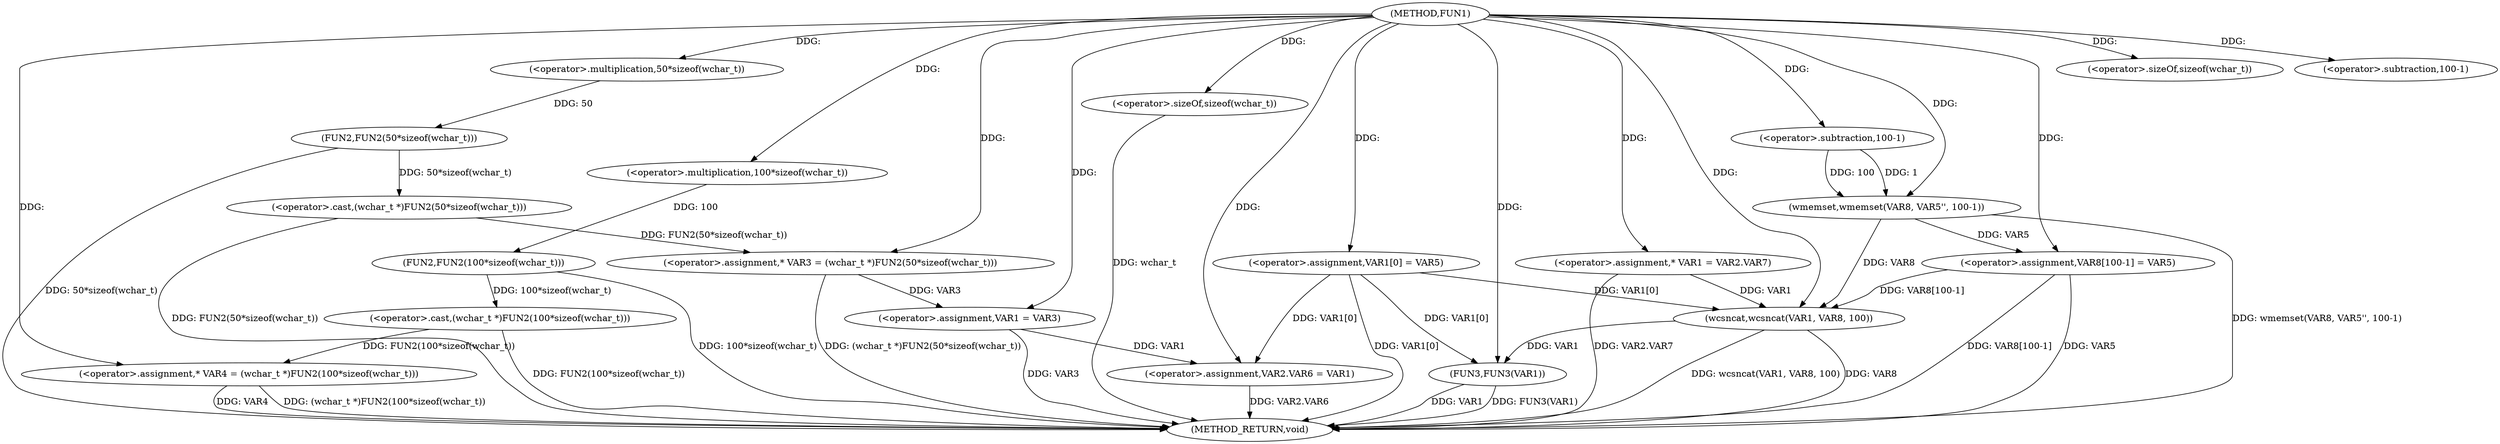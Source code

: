 digraph FUN1 {  
"1000100" [label = "(METHOD,FUN1)" ]
"1000165" [label = "(METHOD_RETURN,void)" ]
"1000105" [label = "(<operator>.assignment,* VAR3 = (wchar_t *)FUN2(50*sizeof(wchar_t)))" ]
"1000107" [label = "(<operator>.cast,(wchar_t *)FUN2(50*sizeof(wchar_t)))" ]
"1000109" [label = "(FUN2,FUN2(50*sizeof(wchar_t)))" ]
"1000110" [label = "(<operator>.multiplication,50*sizeof(wchar_t))" ]
"1000112" [label = "(<operator>.sizeOf,sizeof(wchar_t))" ]
"1000115" [label = "(<operator>.assignment,* VAR4 = (wchar_t *)FUN2(100*sizeof(wchar_t)))" ]
"1000117" [label = "(<operator>.cast,(wchar_t *)FUN2(100*sizeof(wchar_t)))" ]
"1000119" [label = "(FUN2,FUN2(100*sizeof(wchar_t)))" ]
"1000120" [label = "(<operator>.multiplication,100*sizeof(wchar_t))" ]
"1000122" [label = "(<operator>.sizeOf,sizeof(wchar_t))" ]
"1000124" [label = "(<operator>.assignment,VAR1 = VAR3)" ]
"1000127" [label = "(<operator>.assignment,VAR1[0] = VAR5)" ]
"1000132" [label = "(<operator>.assignment,VAR2.VAR6 = VAR1)" ]
"1000139" [label = "(<operator>.assignment,* VAR1 = VAR2.VAR7)" ]
"1000146" [label = "(wmemset,wmemset(VAR8, VAR5'', 100-1))" ]
"1000149" [label = "(<operator>.subtraction,100-1)" ]
"1000152" [label = "(<operator>.assignment,VAR8[100-1] = VAR5)" ]
"1000155" [label = "(<operator>.subtraction,100-1)" ]
"1000159" [label = "(wcsncat,wcsncat(VAR1, VAR8, 100))" ]
"1000163" [label = "(FUN3,FUN3(VAR1))" ]
  "1000105" -> "1000165"  [ label = "DDG: (wchar_t *)FUN2(50*sizeof(wchar_t))"] 
  "1000132" -> "1000165"  [ label = "DDG: VAR2.VAR6"] 
  "1000127" -> "1000165"  [ label = "DDG: VAR1[0]"] 
  "1000117" -> "1000165"  [ label = "DDG: FUN2(100*sizeof(wchar_t))"] 
  "1000107" -> "1000165"  [ label = "DDG: FUN2(50*sizeof(wchar_t))"] 
  "1000159" -> "1000165"  [ label = "DDG: wcsncat(VAR1, VAR8, 100)"] 
  "1000115" -> "1000165"  [ label = "DDG: (wchar_t *)FUN2(100*sizeof(wchar_t))"] 
  "1000163" -> "1000165"  [ label = "DDG: VAR1"] 
  "1000124" -> "1000165"  [ label = "DDG: VAR3"] 
  "1000122" -> "1000165"  [ label = "DDG: wchar_t"] 
  "1000139" -> "1000165"  [ label = "DDG: VAR2.VAR7"] 
  "1000152" -> "1000165"  [ label = "DDG: VAR5"] 
  "1000152" -> "1000165"  [ label = "DDG: VAR8[100-1]"] 
  "1000109" -> "1000165"  [ label = "DDG: 50*sizeof(wchar_t)"] 
  "1000119" -> "1000165"  [ label = "DDG: 100*sizeof(wchar_t)"] 
  "1000163" -> "1000165"  [ label = "DDG: FUN3(VAR1)"] 
  "1000146" -> "1000165"  [ label = "DDG: wmemset(VAR8, VAR5'', 100-1)"] 
  "1000159" -> "1000165"  [ label = "DDG: VAR8"] 
  "1000115" -> "1000165"  [ label = "DDG: VAR4"] 
  "1000107" -> "1000105"  [ label = "DDG: FUN2(50*sizeof(wchar_t))"] 
  "1000100" -> "1000105"  [ label = "DDG: "] 
  "1000109" -> "1000107"  [ label = "DDG: 50*sizeof(wchar_t)"] 
  "1000110" -> "1000109"  [ label = "DDG: 50"] 
  "1000100" -> "1000110"  [ label = "DDG: "] 
  "1000100" -> "1000112"  [ label = "DDG: "] 
  "1000117" -> "1000115"  [ label = "DDG: FUN2(100*sizeof(wchar_t))"] 
  "1000100" -> "1000115"  [ label = "DDG: "] 
  "1000119" -> "1000117"  [ label = "DDG: 100*sizeof(wchar_t)"] 
  "1000120" -> "1000119"  [ label = "DDG: 100"] 
  "1000100" -> "1000120"  [ label = "DDG: "] 
  "1000100" -> "1000122"  [ label = "DDG: "] 
  "1000105" -> "1000124"  [ label = "DDG: VAR3"] 
  "1000100" -> "1000124"  [ label = "DDG: "] 
  "1000100" -> "1000127"  [ label = "DDG: "] 
  "1000124" -> "1000132"  [ label = "DDG: VAR1"] 
  "1000127" -> "1000132"  [ label = "DDG: VAR1[0]"] 
  "1000100" -> "1000132"  [ label = "DDG: "] 
  "1000100" -> "1000139"  [ label = "DDG: "] 
  "1000100" -> "1000146"  [ label = "DDG: "] 
  "1000149" -> "1000146"  [ label = "DDG: 100"] 
  "1000149" -> "1000146"  [ label = "DDG: 1"] 
  "1000100" -> "1000149"  [ label = "DDG: "] 
  "1000146" -> "1000152"  [ label = "DDG: VAR5"] 
  "1000100" -> "1000152"  [ label = "DDG: "] 
  "1000100" -> "1000155"  [ label = "DDG: "] 
  "1000139" -> "1000159"  [ label = "DDG: VAR1"] 
  "1000127" -> "1000159"  [ label = "DDG: VAR1[0]"] 
  "1000100" -> "1000159"  [ label = "DDG: "] 
  "1000152" -> "1000159"  [ label = "DDG: VAR8[100-1]"] 
  "1000146" -> "1000159"  [ label = "DDG: VAR8"] 
  "1000159" -> "1000163"  [ label = "DDG: VAR1"] 
  "1000127" -> "1000163"  [ label = "DDG: VAR1[0]"] 
  "1000100" -> "1000163"  [ label = "DDG: "] 
}
